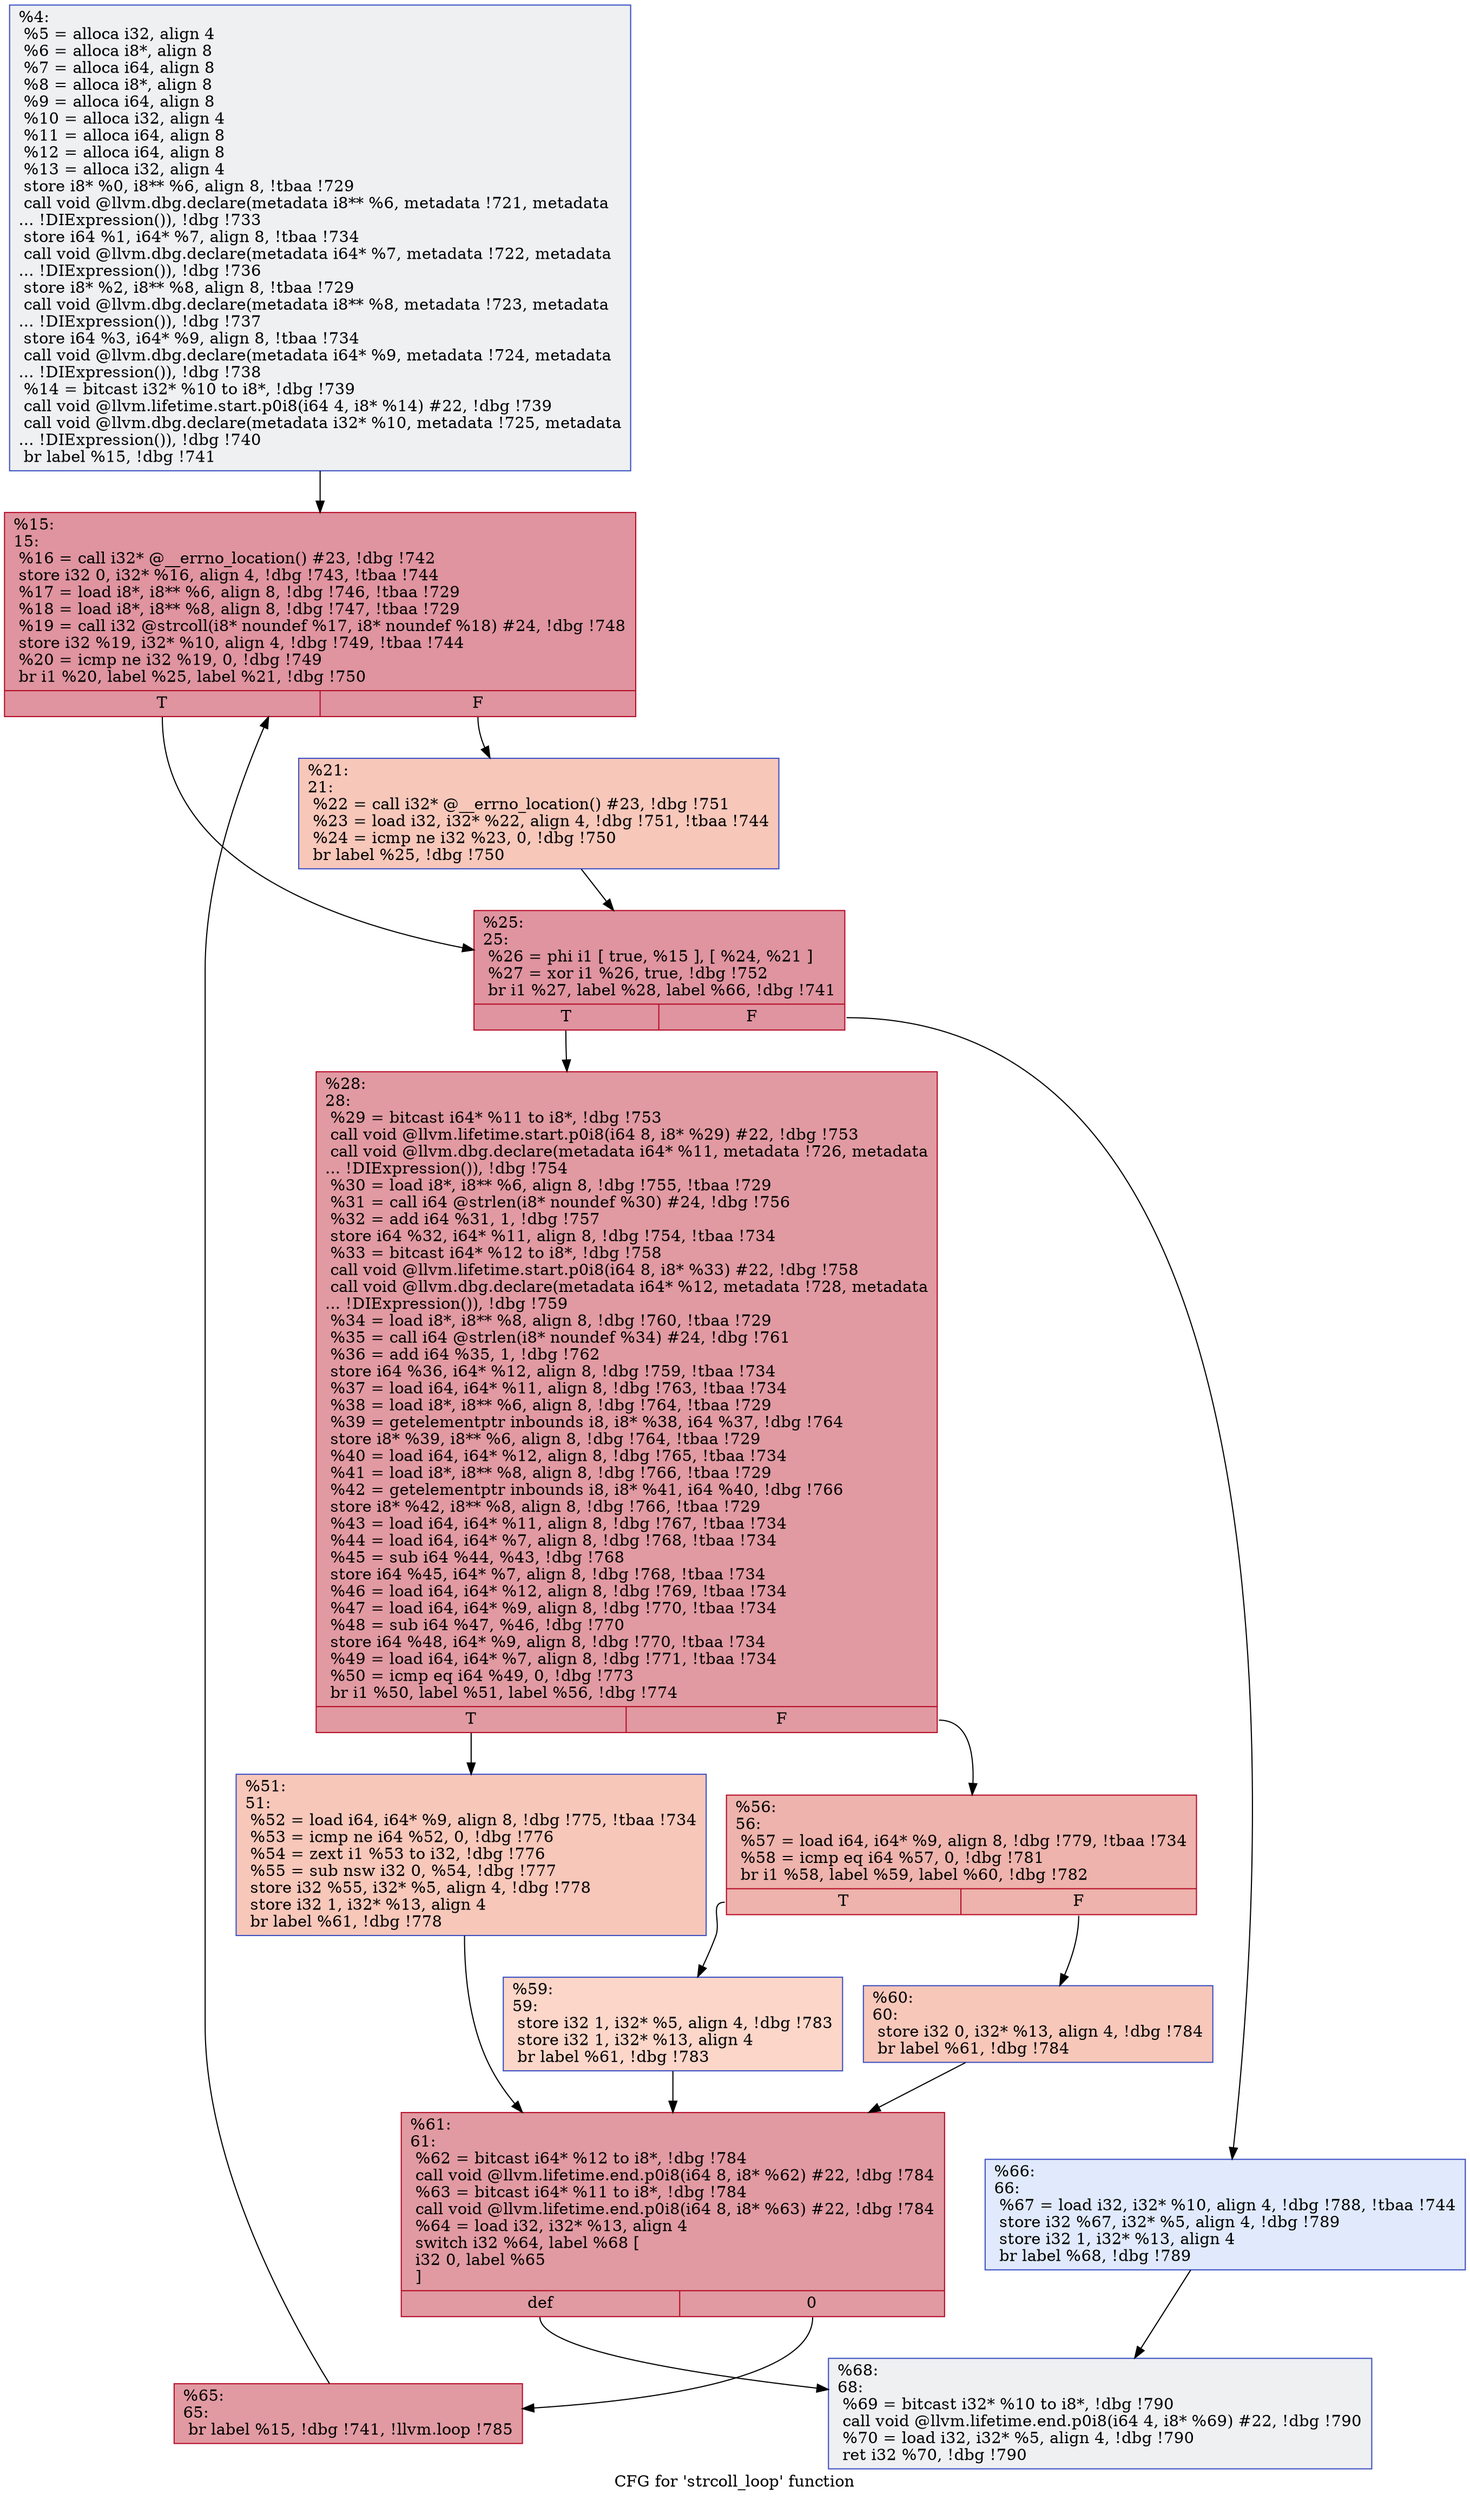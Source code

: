 digraph "CFG for 'strcoll_loop' function" {
	label="CFG for 'strcoll_loop' function";

	Node0x26e4c20 [shape=record,color="#3d50c3ff", style=filled, fillcolor="#d9dce170",label="{%4:\l  %5 = alloca i32, align 4\l  %6 = alloca i8*, align 8\l  %7 = alloca i64, align 8\l  %8 = alloca i8*, align 8\l  %9 = alloca i64, align 8\l  %10 = alloca i32, align 4\l  %11 = alloca i64, align 8\l  %12 = alloca i64, align 8\l  %13 = alloca i32, align 4\l  store i8* %0, i8** %6, align 8, !tbaa !729\l  call void @llvm.dbg.declare(metadata i8** %6, metadata !721, metadata\l... !DIExpression()), !dbg !733\l  store i64 %1, i64* %7, align 8, !tbaa !734\l  call void @llvm.dbg.declare(metadata i64* %7, metadata !722, metadata\l... !DIExpression()), !dbg !736\l  store i8* %2, i8** %8, align 8, !tbaa !729\l  call void @llvm.dbg.declare(metadata i8** %8, metadata !723, metadata\l... !DIExpression()), !dbg !737\l  store i64 %3, i64* %9, align 8, !tbaa !734\l  call void @llvm.dbg.declare(metadata i64* %9, metadata !724, metadata\l... !DIExpression()), !dbg !738\l  %14 = bitcast i32* %10 to i8*, !dbg !739\l  call void @llvm.lifetime.start.p0i8(i64 4, i8* %14) #22, !dbg !739\l  call void @llvm.dbg.declare(metadata i32* %10, metadata !725, metadata\l... !DIExpression()), !dbg !740\l  br label %15, !dbg !741\l}"];
	Node0x26e4c20 -> Node0x26e8e20;
	Node0x26e8e20 [shape=record,color="#b70d28ff", style=filled, fillcolor="#b70d2870",label="{%15:\l15:                                               \l  %16 = call i32* @__errno_location() #23, !dbg !742\l  store i32 0, i32* %16, align 4, !dbg !743, !tbaa !744\l  %17 = load i8*, i8** %6, align 8, !dbg !746, !tbaa !729\l  %18 = load i8*, i8** %8, align 8, !dbg !747, !tbaa !729\l  %19 = call i32 @strcoll(i8* noundef %17, i8* noundef %18) #24, !dbg !748\l  store i32 %19, i32* %10, align 4, !dbg !749, !tbaa !744\l  %20 = icmp ne i32 %19, 0, !dbg !749\l  br i1 %20, label %25, label %21, !dbg !750\l|{<s0>T|<s1>F}}"];
	Node0x26e8e20:s0 -> Node0x26e8ec0;
	Node0x26e8e20:s1 -> Node0x26e8e70;
	Node0x26e8e70 [shape=record,color="#3d50c3ff", style=filled, fillcolor="#ec7f6370",label="{%21:\l21:                                               \l  %22 = call i32* @__errno_location() #23, !dbg !751\l  %23 = load i32, i32* %22, align 4, !dbg !751, !tbaa !744\l  %24 = icmp ne i32 %23, 0, !dbg !750\l  br label %25, !dbg !750\l}"];
	Node0x26e8e70 -> Node0x26e8ec0;
	Node0x26e8ec0 [shape=record,color="#b70d28ff", style=filled, fillcolor="#b70d2870",label="{%25:\l25:                                               \l  %26 = phi i1 [ true, %15 ], [ %24, %21 ]\l  %27 = xor i1 %26, true, !dbg !752\l  br i1 %27, label %28, label %66, !dbg !741\l|{<s0>T|<s1>F}}"];
	Node0x26e8ec0:s0 -> Node0x26e8f10;
	Node0x26e8ec0:s1 -> Node0x26e9140;
	Node0x26e8f10 [shape=record,color="#b70d28ff", style=filled, fillcolor="#bb1b2c70",label="{%28:\l28:                                               \l  %29 = bitcast i64* %11 to i8*, !dbg !753\l  call void @llvm.lifetime.start.p0i8(i64 8, i8* %29) #22, !dbg !753\l  call void @llvm.dbg.declare(metadata i64* %11, metadata !726, metadata\l... !DIExpression()), !dbg !754\l  %30 = load i8*, i8** %6, align 8, !dbg !755, !tbaa !729\l  %31 = call i64 @strlen(i8* noundef %30) #24, !dbg !756\l  %32 = add i64 %31, 1, !dbg !757\l  store i64 %32, i64* %11, align 8, !dbg !754, !tbaa !734\l  %33 = bitcast i64* %12 to i8*, !dbg !758\l  call void @llvm.lifetime.start.p0i8(i64 8, i8* %33) #22, !dbg !758\l  call void @llvm.dbg.declare(metadata i64* %12, metadata !728, metadata\l... !DIExpression()), !dbg !759\l  %34 = load i8*, i8** %8, align 8, !dbg !760, !tbaa !729\l  %35 = call i64 @strlen(i8* noundef %34) #24, !dbg !761\l  %36 = add i64 %35, 1, !dbg !762\l  store i64 %36, i64* %12, align 8, !dbg !759, !tbaa !734\l  %37 = load i64, i64* %11, align 8, !dbg !763, !tbaa !734\l  %38 = load i8*, i8** %6, align 8, !dbg !764, !tbaa !729\l  %39 = getelementptr inbounds i8, i8* %38, i64 %37, !dbg !764\l  store i8* %39, i8** %6, align 8, !dbg !764, !tbaa !729\l  %40 = load i64, i64* %12, align 8, !dbg !765, !tbaa !734\l  %41 = load i8*, i8** %8, align 8, !dbg !766, !tbaa !729\l  %42 = getelementptr inbounds i8, i8* %41, i64 %40, !dbg !766\l  store i8* %42, i8** %8, align 8, !dbg !766, !tbaa !729\l  %43 = load i64, i64* %11, align 8, !dbg !767, !tbaa !734\l  %44 = load i64, i64* %7, align 8, !dbg !768, !tbaa !734\l  %45 = sub i64 %44, %43, !dbg !768\l  store i64 %45, i64* %7, align 8, !dbg !768, !tbaa !734\l  %46 = load i64, i64* %12, align 8, !dbg !769, !tbaa !734\l  %47 = load i64, i64* %9, align 8, !dbg !770, !tbaa !734\l  %48 = sub i64 %47, %46, !dbg !770\l  store i64 %48, i64* %9, align 8, !dbg !770, !tbaa !734\l  %49 = load i64, i64* %7, align 8, !dbg !771, !tbaa !734\l  %50 = icmp eq i64 %49, 0, !dbg !773\l  br i1 %50, label %51, label %56, !dbg !774\l|{<s0>T|<s1>F}}"];
	Node0x26e8f10:s0 -> Node0x26e8f60;
	Node0x26e8f10:s1 -> Node0x26e8fb0;
	Node0x26e8f60 [shape=record,color="#3d50c3ff", style=filled, fillcolor="#ec7f6370",label="{%51:\l51:                                               \l  %52 = load i64, i64* %9, align 8, !dbg !775, !tbaa !734\l  %53 = icmp ne i64 %52, 0, !dbg !776\l  %54 = zext i1 %53 to i32, !dbg !776\l  %55 = sub nsw i32 0, %54, !dbg !777\l  store i32 %55, i32* %5, align 4, !dbg !778\l  store i32 1, i32* %13, align 4\l  br label %61, !dbg !778\l}"];
	Node0x26e8f60 -> Node0x26e90a0;
	Node0x26e8fb0 [shape=record,color="#b70d28ff", style=filled, fillcolor="#d6524470",label="{%56:\l56:                                               \l  %57 = load i64, i64* %9, align 8, !dbg !779, !tbaa !734\l  %58 = icmp eq i64 %57, 0, !dbg !781\l  br i1 %58, label %59, label %60, !dbg !782\l|{<s0>T|<s1>F}}"];
	Node0x26e8fb0:s0 -> Node0x26e9000;
	Node0x26e8fb0:s1 -> Node0x26e9050;
	Node0x26e9000 [shape=record,color="#3d50c3ff", style=filled, fillcolor="#f6a38570",label="{%59:\l59:                                               \l  store i32 1, i32* %5, align 4, !dbg !783\l  store i32 1, i32* %13, align 4\l  br label %61, !dbg !783\l}"];
	Node0x26e9000 -> Node0x26e90a0;
	Node0x26e9050 [shape=record,color="#3d50c3ff", style=filled, fillcolor="#ec7f6370",label="{%60:\l60:                                               \l  store i32 0, i32* %13, align 4, !dbg !784\l  br label %61, !dbg !784\l}"];
	Node0x26e9050 -> Node0x26e90a0;
	Node0x26e90a0 [shape=record,color="#b70d28ff", style=filled, fillcolor="#bb1b2c70",label="{%61:\l61:                                               \l  %62 = bitcast i64* %12 to i8*, !dbg !784\l  call void @llvm.lifetime.end.p0i8(i64 8, i8* %62) #22, !dbg !784\l  %63 = bitcast i64* %11 to i8*, !dbg !784\l  call void @llvm.lifetime.end.p0i8(i64 8, i8* %63) #22, !dbg !784\l  %64 = load i32, i32* %13, align 4\l  switch i32 %64, label %68 [\l    i32 0, label %65\l  ]\l|{<s0>def|<s1>0}}"];
	Node0x26e90a0:s0 -> Node0x26e9190;
	Node0x26e90a0:s1 -> Node0x26e90f0;
	Node0x26e90f0 [shape=record,color="#b70d28ff", style=filled, fillcolor="#bb1b2c70",label="{%65:\l65:                                               \l  br label %15, !dbg !741, !llvm.loop !785\l}"];
	Node0x26e90f0 -> Node0x26e8e20;
	Node0x26e9140 [shape=record,color="#3d50c3ff", style=filled, fillcolor="#b9d0f970",label="{%66:\l66:                                               \l  %67 = load i32, i32* %10, align 4, !dbg !788, !tbaa !744\l  store i32 %67, i32* %5, align 4, !dbg !789\l  store i32 1, i32* %13, align 4\l  br label %68, !dbg !789\l}"];
	Node0x26e9140 -> Node0x26e9190;
	Node0x26e9190 [shape=record,color="#3d50c3ff", style=filled, fillcolor="#d9dce170",label="{%68:\l68:                                               \l  %69 = bitcast i32* %10 to i8*, !dbg !790\l  call void @llvm.lifetime.end.p0i8(i64 4, i8* %69) #22, !dbg !790\l  %70 = load i32, i32* %5, align 4, !dbg !790\l  ret i32 %70, !dbg !790\l}"];
}
